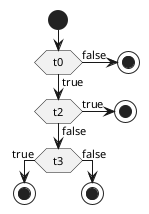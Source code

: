 {
  "sha1": "n74ucia2d9k3d6w4rkriphqsm7kbo3e",
  "insertion": {
    "when": "2024-06-04T17:28:38.232Z",
    "url": "https://github.com/plantuml/plantuml/issues/160",
    "user": "plantuml@gmail.com"
  }
}
@startuml
start
if(t0) then (true)
    if (t2) then (true)
        stop
    else (false)
        if (t3) then (true)
            stop
        else (false)
            stop
        endif
    endif
else (false)
    stop
endif
@enduml
